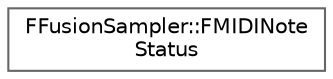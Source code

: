 digraph "Graphical Class Hierarchy"
{
 // INTERACTIVE_SVG=YES
 // LATEX_PDF_SIZE
  bgcolor="transparent";
  edge [fontname=Helvetica,fontsize=10,labelfontname=Helvetica,labelfontsize=10];
  node [fontname=Helvetica,fontsize=10,shape=box,height=0.2,width=0.4];
  rankdir="LR";
  Node0 [id="Node000000",label="FFusionSampler::FMIDINote\lStatus",height=0.2,width=0.4,color="grey40", fillcolor="white", style="filled",URL="$dd/d00/structFFusionSampler_1_1FMIDINoteStatus.html",tooltip=" "];
}

